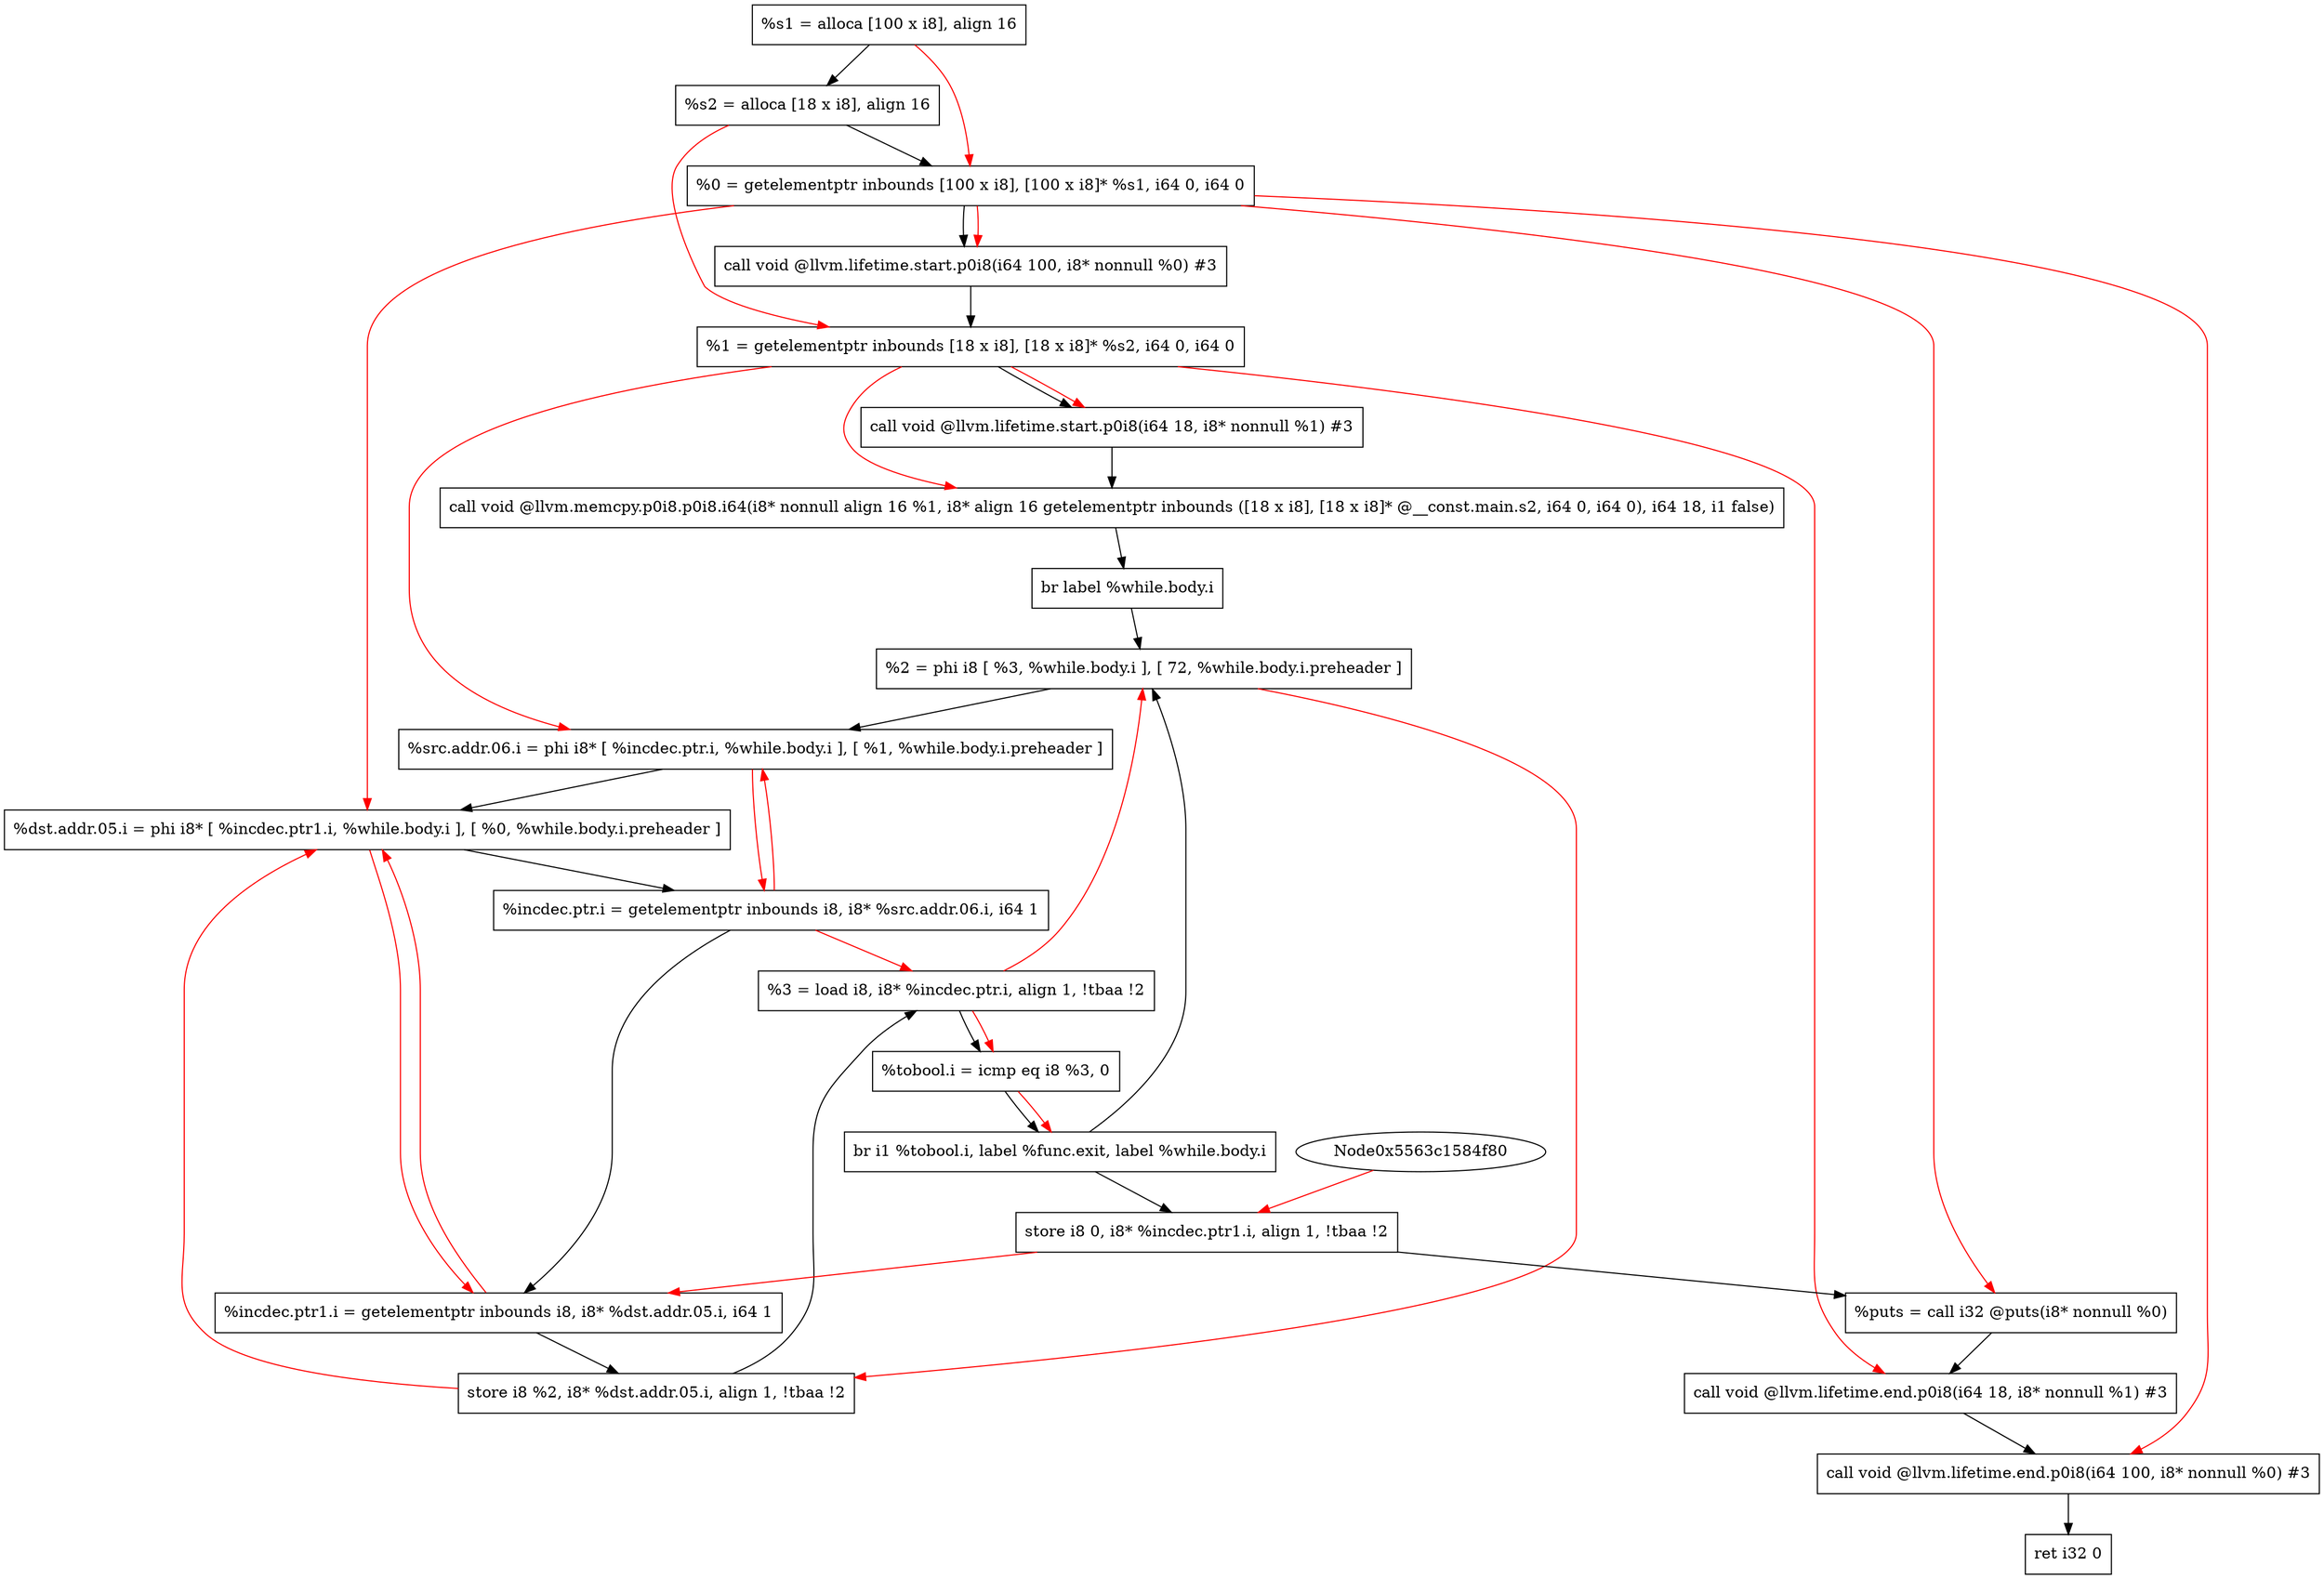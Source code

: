 digraph "CDFG for'main' function" {
	Node0x5563c15850d8[shape=record, label="  %s1 = alloca [100 x i8], align 16"];
	Node0x5563c15851b8[shape=record, label="  %s2 = alloca [18 x i8], align 16"];
	Node0x5563c15861f8[shape=record, label="  %0 = getelementptr inbounds [100 x i8], [100 x i8]* %s1, i64 0, i64 0"];
	Node0x5563c1586618[shape=record, label="  call void @llvm.lifetime.start.p0i8(i64 100, i8* nonnull %0) #3"];
	Node0x5563c1586728[shape=record, label="  %1 = getelementptr inbounds [18 x i8], [18 x i8]* %s2, i64 0, i64 0"];
	Node0x5563c1586868[shape=record, label="  call void @llvm.lifetime.start.p0i8(i64 18, i8* nonnull %1) #3"];
	Node0x5563c1586f08[shape=record, label="  call void @llvm.memcpy.p0i8.p0i8.i64(i8* nonnull align 16 %1, i8* align 16 getelementptr inbounds ([18 x i8], [18 x i8]* @__const.main.s2, i64 0, i64 0), i64 18, i1 false)"];
	Node0x5563c1587078[shape=record, label="  br label %while.body.i"];
	Node0x5563c1587198[shape=record, label="  %2 = phi i8 [ %3, %while.body.i ], [ 72, %while.body.i.preheader ]"];
	Node0x5563c15872c8[shape=record, label="  %src.addr.06.i = phi i8* [ %incdec.ptr.i, %while.body.i ], [ %1, %while.body.i.preheader ]"];
	Node0x5563c1587458[shape=record, label="  %dst.addr.05.i = phi i8* [ %incdec.ptr1.i, %while.body.i ], [ %0, %while.body.i.preheader ]"];
	Node0x5563c1587520[shape=record, label="  %incdec.ptr.i = getelementptr inbounds i8, i8* %src.addr.06.i, i64 1"];
	Node0x5563c15875a0[shape=record, label="  %incdec.ptr1.i = getelementptr inbounds i8, i8* %dst.addr.05.i, i64 1"];
	Node0x5563c1587620[shape=record, label="  store i8 %2, i8* %dst.addr.05.i, align 1, !tbaa !2"];
	Node0x5563c15873a8[shape=record, label="  %3 = load i8, i8* %incdec.ptr.i, align 1, !tbaa !2"];
	Node0x5563c15876a0[shape=record, label="  %tobool.i = icmp eq i8 %3, 0"];
	Node0x5563c1587778[shape=record, label="  br i1 %tobool.i, label %func.exit, label %while.body.i"];
	Node0x5563c15877f0[shape=record, label="  store i8 0, i8* %incdec.ptr1.i, align 1, !tbaa !2"];
	Node0x5563c1587900[shape=record, label="  %puts = call i32 @puts(i8* nonnull %0)"];
	Node0x5563c1587b98[shape=record, label="  call void @llvm.lifetime.end.p0i8(i64 18, i8* nonnull %1) #3"];
	Node0x5563c1587cf8[shape=record, label="  call void @llvm.lifetime.end.p0i8(i64 100, i8* nonnull %0) #3"];
	Node0x5563c1587db8[shape=record, label="  ret i32 0"];
	Node0x5563c15850d8 -> Node0x5563c15851b8
	Node0x5563c15851b8 -> Node0x5563c15861f8
	Node0x5563c15861f8 -> Node0x5563c1586618
	Node0x5563c1586618 -> Node0x5563c1586728
	Node0x5563c1586728 -> Node0x5563c1586868
	Node0x5563c1586868 -> Node0x5563c1586f08
	Node0x5563c1586f08 -> Node0x5563c1587078
	Node0x5563c1587078 -> Node0x5563c1587198
	Node0x5563c1587198 -> Node0x5563c15872c8
	Node0x5563c15872c8 -> Node0x5563c1587458
	Node0x5563c1587458 -> Node0x5563c1587520
	Node0x5563c1587520 -> Node0x5563c15875a0
	Node0x5563c15875a0 -> Node0x5563c1587620
	Node0x5563c1587620 -> Node0x5563c15873a8
	Node0x5563c15873a8 -> Node0x5563c15876a0
	Node0x5563c15876a0 -> Node0x5563c1587778
	Node0x5563c1587778 -> Node0x5563c15877f0
	Node0x5563c1587778 -> Node0x5563c1587198
	Node0x5563c15877f0 -> Node0x5563c1587900
	Node0x5563c1587900 -> Node0x5563c1587b98
	Node0x5563c1587b98 -> Node0x5563c1587cf8
	Node0x5563c1587cf8 -> Node0x5563c1587db8
edge [color=red]
	Node0x5563c15850d8 -> Node0x5563c15861f8
	Node0x5563c15861f8 -> Node0x5563c1586618
	Node0x5563c15851b8 -> Node0x5563c1586728
	Node0x5563c1586728 -> Node0x5563c1586868
	Node0x5563c1586728 -> Node0x5563c1586f08
	Node0x5563c15873a8 -> Node0x5563c1587198
	Node0x5563c1587520 -> Node0x5563c15872c8
	Node0x5563c1586728 -> Node0x5563c15872c8
	Node0x5563c15875a0 -> Node0x5563c1587458
	Node0x5563c15861f8 -> Node0x5563c1587458
	Node0x5563c15872c8 -> Node0x5563c1587520
	Node0x5563c1587458 -> Node0x5563c15875a0
	Node0x5563c1587198 -> Node0x5563c1587620
	Node0x5563c1587620 -> Node0x5563c1587458
	Node0x5563c1587520 -> Node0x5563c15873a8
	Node0x5563c15873a8 -> Node0x5563c15876a0
	Node0x5563c15876a0 -> Node0x5563c1587778
	Node0x5563c1584f80 -> Node0x5563c15877f0
	Node0x5563c15877f0 -> Node0x5563c15875a0
	Node0x5563c15861f8 -> Node0x5563c1587900
	Node0x5563c1586728 -> Node0x5563c1587b98
	Node0x5563c15861f8 -> Node0x5563c1587cf8
}
